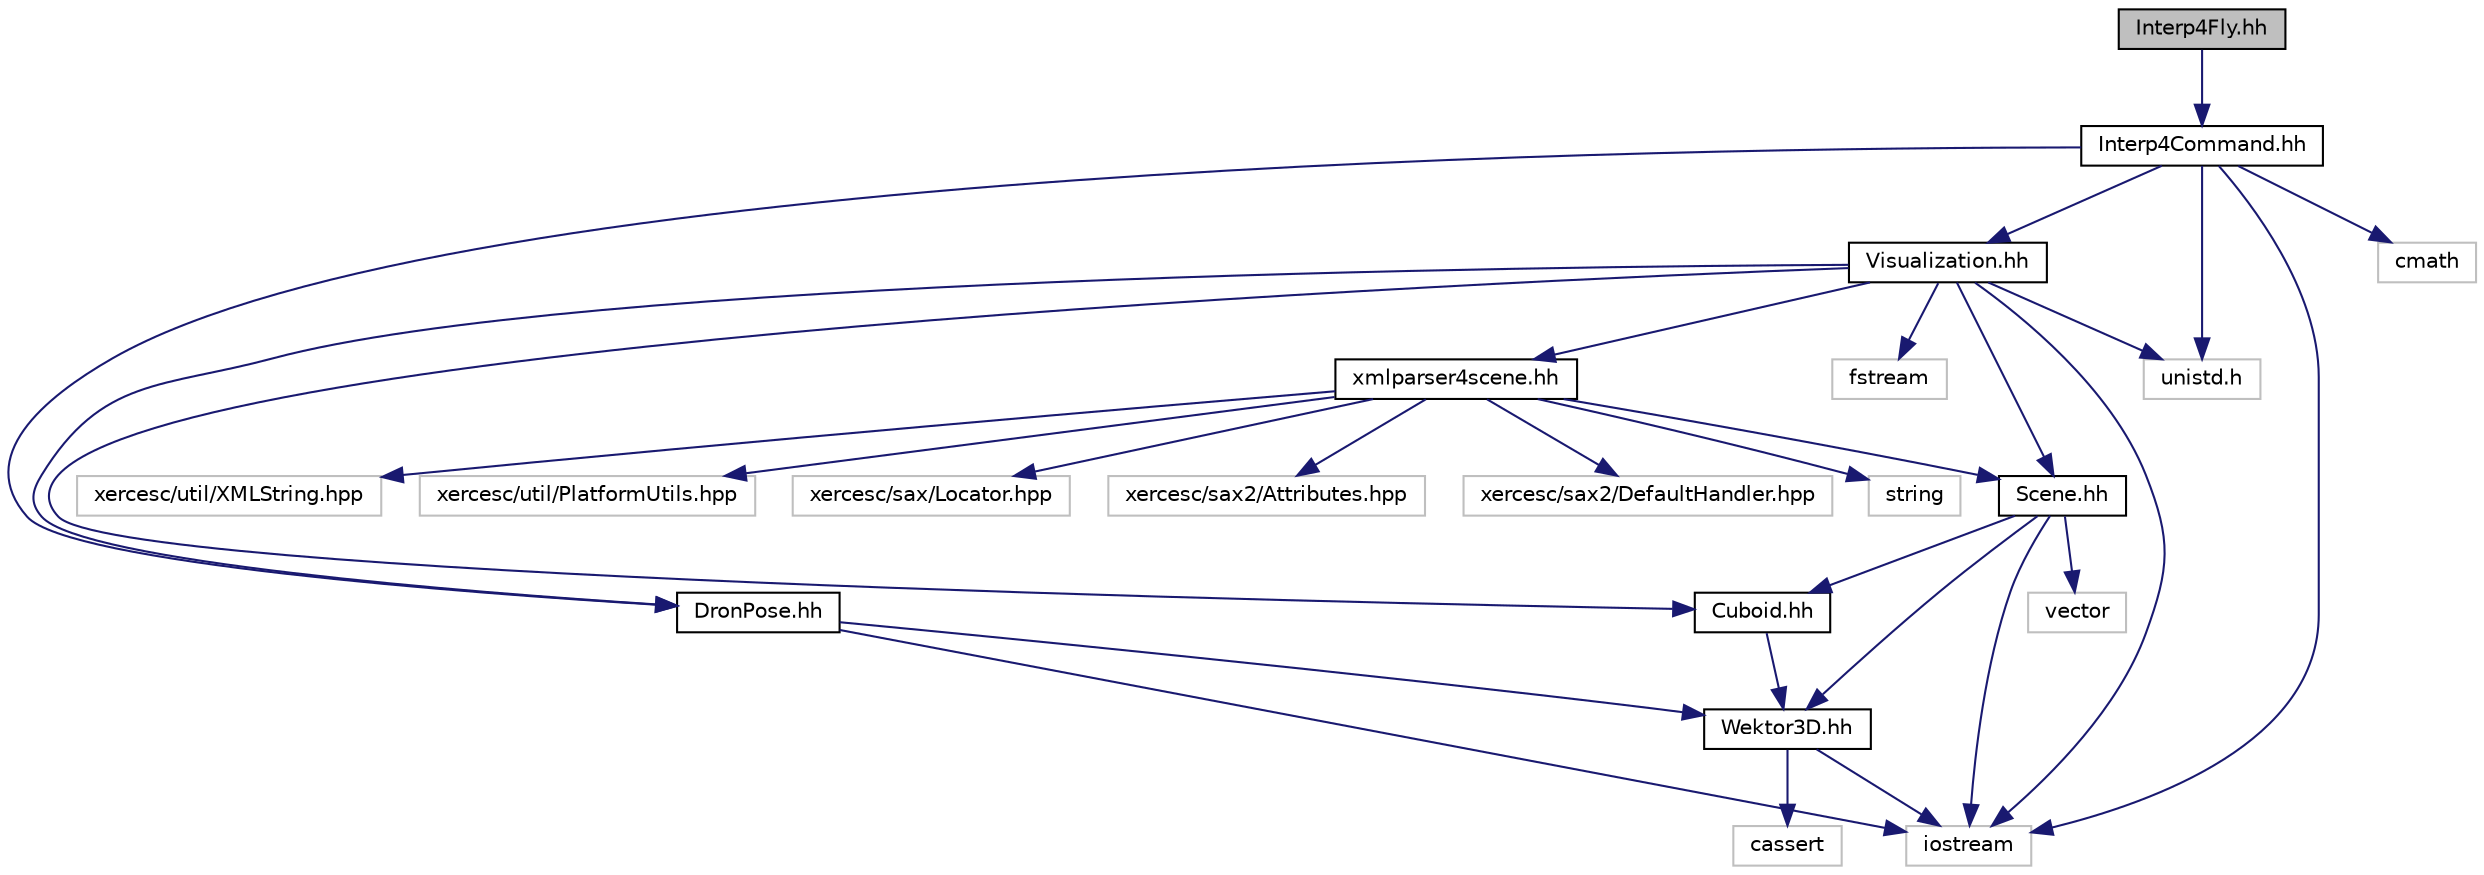 digraph "Interp4Fly.hh"
{
  edge [fontname="Helvetica",fontsize="10",labelfontname="Helvetica",labelfontsize="10"];
  node [fontname="Helvetica",fontsize="10",shape=record];
  Node1 [label="Interp4Fly.hh",height=0.2,width=0.4,color="black", fillcolor="grey75", style="filled", fontcolor="black"];
  Node1 -> Node2 [color="midnightblue",fontsize="10",style="solid",fontname="Helvetica"];
  Node2 [label="Interp4Command.hh",height=0.2,width=0.4,color="black", fillcolor="white", style="filled",URL="$_interp4_command_8hh.html",tooltip="Definicja klasy Interp4Command. "];
  Node2 -> Node3 [color="midnightblue",fontsize="10",style="solid",fontname="Helvetica"];
  Node3 [label="iostream",height=0.2,width=0.4,color="grey75", fillcolor="white", style="filled"];
  Node2 -> Node4 [color="midnightblue",fontsize="10",style="solid",fontname="Helvetica"];
  Node4 [label="DronPose.hh",height=0.2,width=0.4,color="black", fillcolor="white", style="filled",URL="$_dron_pose_8hh.html",tooltip="Definicja klasy DronPose. "];
  Node4 -> Node3 [color="midnightblue",fontsize="10",style="solid",fontname="Helvetica"];
  Node4 -> Node5 [color="midnightblue",fontsize="10",style="solid",fontname="Helvetica"];
  Node5 [label="Wektor3D.hh",height=0.2,width=0.4,color="black", fillcolor="white", style="filled",URL="$_wektor3_d_8hh.html"];
  Node5 -> Node6 [color="midnightblue",fontsize="10",style="solid",fontname="Helvetica"];
  Node6 [label="cassert",height=0.2,width=0.4,color="grey75", fillcolor="white", style="filled"];
  Node5 -> Node3 [color="midnightblue",fontsize="10",style="solid",fontname="Helvetica"];
  Node2 -> Node7 [color="midnightblue",fontsize="10",style="solid",fontname="Helvetica"];
  Node7 [label="Visualization.hh",height=0.2,width=0.4,color="black", fillcolor="white", style="filled",URL="$_visualization_8hh.html"];
  Node7 -> Node4 [color="midnightblue",fontsize="10",style="solid",fontname="Helvetica"];
  Node7 -> Node8 [color="midnightblue",fontsize="10",style="solid",fontname="Helvetica"];
  Node8 [label="Cuboid.hh",height=0.2,width=0.4,color="black", fillcolor="white", style="filled",URL="$_cuboid_8hh.html"];
  Node8 -> Node5 [color="midnightblue",fontsize="10",style="solid",fontname="Helvetica"];
  Node7 -> Node9 [color="midnightblue",fontsize="10",style="solid",fontname="Helvetica"];
  Node9 [label="Scene.hh",height=0.2,width=0.4,color="black", fillcolor="white", style="filled",URL="$_scene_8hh.html",tooltip="Definicja klasy Scena. "];
  Node9 -> Node8 [color="midnightblue",fontsize="10",style="solid",fontname="Helvetica"];
  Node9 -> Node10 [color="midnightblue",fontsize="10",style="solid",fontname="Helvetica"];
  Node10 [label="vector",height=0.2,width=0.4,color="grey75", fillcolor="white", style="filled"];
  Node9 -> Node5 [color="midnightblue",fontsize="10",style="solid",fontname="Helvetica"];
  Node9 -> Node3 [color="midnightblue",fontsize="10",style="solid",fontname="Helvetica"];
  Node7 -> Node11 [color="midnightblue",fontsize="10",style="solid",fontname="Helvetica"];
  Node11 [label="xmlparser4scene.hh",height=0.2,width=0.4,color="black", fillcolor="white", style="filled",URL="$xmlparser4scene_8hh.html"];
  Node11 -> Node12 [color="midnightblue",fontsize="10",style="solid",fontname="Helvetica"];
  Node12 [label="xercesc/util/XMLString.hpp",height=0.2,width=0.4,color="grey75", fillcolor="white", style="filled"];
  Node11 -> Node13 [color="midnightblue",fontsize="10",style="solid",fontname="Helvetica"];
  Node13 [label="xercesc/util/PlatformUtils.hpp",height=0.2,width=0.4,color="grey75", fillcolor="white", style="filled"];
  Node11 -> Node14 [color="midnightblue",fontsize="10",style="solid",fontname="Helvetica"];
  Node14 [label="xercesc/sax/Locator.hpp",height=0.2,width=0.4,color="grey75", fillcolor="white", style="filled"];
  Node11 -> Node15 [color="midnightblue",fontsize="10",style="solid",fontname="Helvetica"];
  Node15 [label="xercesc/sax2/Attributes.hpp",height=0.2,width=0.4,color="grey75", fillcolor="white", style="filled"];
  Node11 -> Node16 [color="midnightblue",fontsize="10",style="solid",fontname="Helvetica"];
  Node16 [label="xercesc/sax2/DefaultHandler.hpp",height=0.2,width=0.4,color="grey75", fillcolor="white", style="filled"];
  Node11 -> Node17 [color="midnightblue",fontsize="10",style="solid",fontname="Helvetica"];
  Node17 [label="string",height=0.2,width=0.4,color="grey75", fillcolor="white", style="filled"];
  Node11 -> Node9 [color="midnightblue",fontsize="10",style="solid",fontname="Helvetica"];
  Node7 -> Node18 [color="midnightblue",fontsize="10",style="solid",fontname="Helvetica"];
  Node18 [label="unistd.h",height=0.2,width=0.4,color="grey75", fillcolor="white", style="filled"];
  Node7 -> Node19 [color="midnightblue",fontsize="10",style="solid",fontname="Helvetica"];
  Node19 [label="fstream",height=0.2,width=0.4,color="grey75", fillcolor="white", style="filled"];
  Node7 -> Node3 [color="midnightblue",fontsize="10",style="solid",fontname="Helvetica"];
  Node2 -> Node20 [color="midnightblue",fontsize="10",style="solid",fontname="Helvetica"];
  Node20 [label="cmath",height=0.2,width=0.4,color="grey75", fillcolor="white", style="filled"];
  Node2 -> Node18 [color="midnightblue",fontsize="10",style="solid",fontname="Helvetica"];
}
